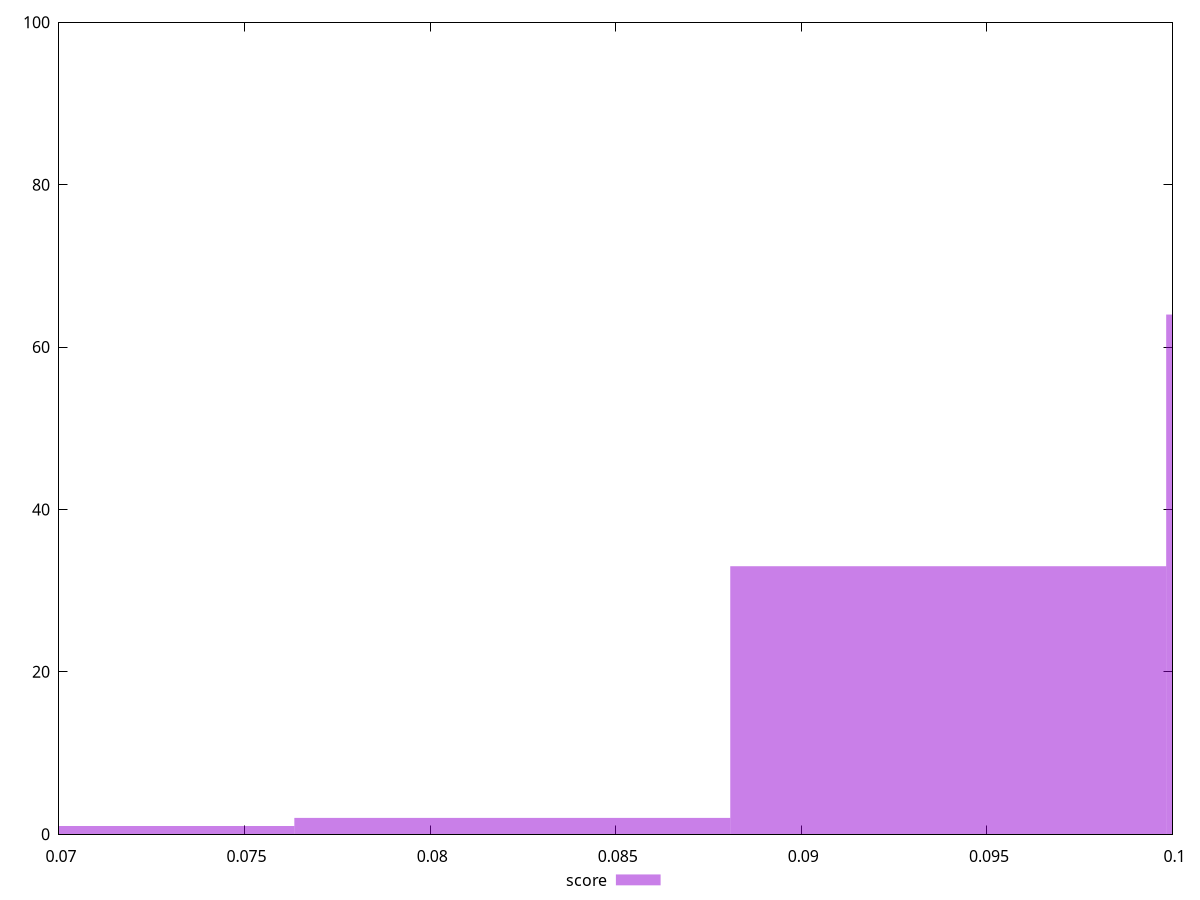 reset

$score <<EOF
0.07046795129962898 1
0.0939572683995053 33
0.08221260984956713 2
0.10570192694944347 64
EOF

set key outside below
set boxwidth 0.011744658549938163
set xrange [0.07:0.1]
set yrange [0:100]
set trange [0:100]
set style fill transparent solid 0.5 noborder
set terminal svg size 640, 490 enhanced background rgb 'white'
set output "report_00019_2021-02-10T18-14-37.922Z//interactive/samples/pages/score/histogram.svg"

plot $score title "score" with boxes

reset
